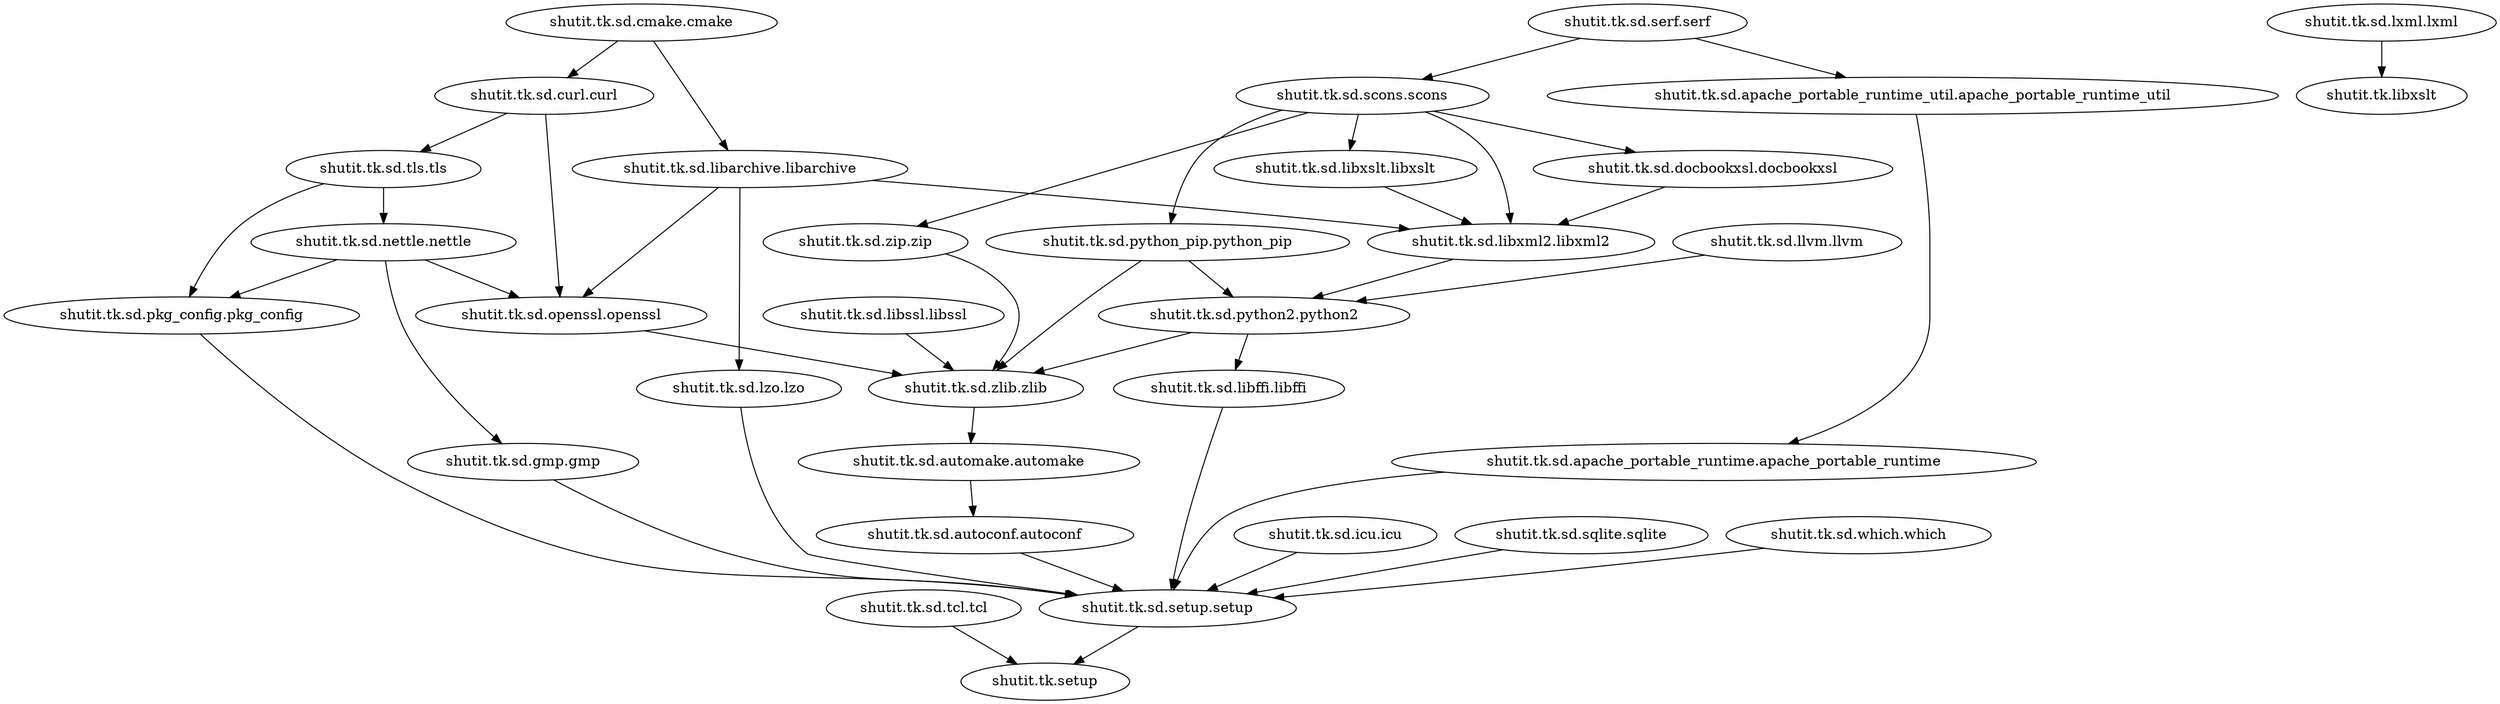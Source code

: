 digraph depgraph {
	node [label="\N"];
	graph [bb="0,0,2466,704"];
	"shutit.tk.sd.nettle.nettle" [pos="373,463", width="3.6667", height="0.51389"];
	"shutit.tk.sd.openssl.openssl" [pos="555,389", width="4.0278", height="0.51389"];
	"shutit.tk.sd.gmp.gmp" [pos="473,241", width="3.1944", height="0.51389"];
	"shutit.tk.sd.pkg_config.pkg_config" [pos="177,389", width="4.9167", height="0.51389"];
	"shutit.tk.sd.libxml2.libxml2" [pos="1474,463", width="3.9722", height="0.51389"];
	"shutit.tk.sd.python2.python2" [pos="1429,389", width="4.3056", height="0.51389"];
	"shutit.tk.sd.tls.tls" [pos="373,537", width="2.6944", height="0.51389"];
	"shutit.tk.sd.apache_portable_runtime.apache_portable_runtime" [pos="1882,315", width="8.9167", height="0.51389"];
	"shutit.tk.sd.setup.setup" [pos="1274,93", width="3.5556", height="0.51389"];
	"shutit.tk.sd.curl.curl" [pos="533,611", width="3.0278", height="0.51389"];
	"shutit.tk.setup" [pos="1152,19", width="2.3333", height="0.51389"];
	"shutit.tk.sd.libssl.libssl" [pos="876,389", width="3.3333", height="0.51389"];
	"shutit.tk.sd.zlib.zlib" [pos="1093,315", width="2.9722", height="0.51389"];
	"shutit.tk.sd.llvm.llvm" [pos="1749,463", width="3.1667", height="0.51389"];
	"shutit.tk.sd.lxml.lxml" [pos="2352,685", width="3.1667", height="0.51389"];
	"shutit.tk.libxslt" [pos="2352,611", width="2.3611", height="0.51389"];
	"shutit.tk.sd.docbookxsl.docbookxsl" [pos="1674,537", width="4.9722", height="0.51389"];
	"shutit.tk.sd.scons.scons" [pos="1331,611", width="3.5", height="0.51389"];
	"shutit.tk.sd.zip.zip" [pos="1116,389", width="2.8333", height="0.51389"];
	"shutit.tk.sd.python_pip.python_pip" [pos="1132,463", width="5.0278", height="0.51389"];
	"shutit.tk.sd.libxslt.libxslt" [pos="1308,537", width="3.6389", height="0.51389"];
	"shutit.tk.sd.cmake.cmake" [pos="630,685", width="3.75", height="0.51389"];
	"shutit.tk.sd.libarchive.libarchive" [pos="728,537", width="4.6389", height="0.51389"];
	"shutit.tk.sd.libffi.libffi" [pos="1394,315", width="3.1944", height="0.51389"];
	"shutit.tk.sd.icu.icu" [pos="1441,167", width="2.8056", height="0.51389"];
	"shutit.tk.sd.automake.automake" [pos="1076,241", width="4.7222", height="0.51389"];
	"shutit.tk.sd.lzo.lzo" [pos="777,241", width="2.8333", height="0.51389"];
	"shutit.tk.sd.sqlite.sqlite" [pos="1686,167", width="3.5", height="0.51389"];
	"shutit.tk.sd.apache_portable_runtime_util.apache_portable_runtime_util" [pos="1885,611", width="10.111", height="0.51389"];
	"shutit.tk.sd.tcl.tcl" [pos="1031,93", width="2.6944", height="0.51389"];
	"shutit.tk.sd.autoconf.autoconf" [pos="1082,167", width="4.3889", height="0.51389"];
	"shutit.tk.sd.which.which" [pos="1962,167", width="3.6667", height="0.51389"];
	"shutit.tk.sd.serf.serf" [pos="1608,685", width="3.0278", height="0.51389"];
	"shutit.tk.sd.nettle.nettle" -> "shutit.tk.sd.openssl.openssl" [pos="e,511.55,406.67 416.13,445.46 441.9,434.99 474.82,421.6 502.14,410.49"];
	"shutit.tk.sd.nettle.nettle" -> "shutit.tk.sd.gmp.gmp" [pos="e,460.93,259.58 377.33,444.41 382.07,425.34 390.41,395 401,370 416.51,333.4 439.62,293.84 455.45,268.32"];
	"shutit.tk.sd.nettle.nettle" -> "shutit.tk.sd.pkg_config.pkg_config" [pos="e,224.37,406.88 327.05,445.65 299.17,435.13 263.39,421.62 233.76,410.43"];
	"shutit.tk.sd.libxml2.libxml2" -> "shutit.tk.sd.python2.python2" [pos="e,1440.4,407.67 1462.6,444.33 1457.5,435.83 1451.3,425.6 1445.6,416.26"];
	"shutit.tk.sd.tls.tls" -> "shutit.tk.sd.nettle.nettle" [pos="e,373,481.67 373,518.33 373,510.26 373,500.65 373,491.71"];
	"shutit.tk.sd.tls.tls" -> "shutit.tk.sd.pkg_config.pkg_config" [pos="e,183.66,407.55 311.34,522.68 284.75,514.19 254.63,501.23 232,482 211.49,464.57 196.69,437.45 187.64,416.99"];
	"shutit.tk.sd.apache_portable_runtime.apache_portable_runtime" -> "shutit.tk.sd.setup.setup" [pos="e,1280.4,111.81 1761.4,297.85 1620.8,275.98 1398.9,235.04 1331,186 1308.7,169.92 1293.4,142.21 1284.3,121.21"];
	"shutit.tk.sd.gmp.gmp" -> "shutit.tk.sd.setup.setup" [pos="e,1182.3,105.92 528.78,224.73 600.96,204.2 730.9,169.04 844,148 972.99,124 1006.9,129.01 1137,112 1148.4,110.5 1160.4,108.9 1172.3\
,107.28"];
	"shutit.tk.sd.curl.curl" -> "shutit.tk.sd.openssl.openssl" [pos="e,553.15,407.65 534.84,592.45 538.68,553.69 547.58,463.84 552.16,417.61"];
	"shutit.tk.sd.curl.curl" -> "shutit.tk.sd.tls.tls" [pos="e,410.09,554.16 495.08,593.46 472.4,582.97 443.42,569.57 419.38,558.45"];
	"shutit.tk.sd.setup.setup" -> "shutit.tk.setup" [pos="e,1180.7,36.406 1244.2,74.898 1227.7,64.914 1207.1,52.421 1189.6,41.779"];
	"shutit.tk.sd.libssl.libssl" -> "shutit.tk.sd.zlib.zlib" [pos="e,1044.4,331.56 925.51,372.12 957.96,361.05 1000.5,346.54 1034.6,334.91"];
	"shutit.tk.sd.llvm.llvm" -> "shutit.tk.sd.python2.python2" [pos="e,1500.3,405.48 1683.5,447.85 1633.3,436.24 1563.8,420.17 1510.1,407.76"];
	"shutit.tk.sd.lxml.lxml" -> "shutit.tk.libxslt" [pos="e,2352,629.67 2352,666.33 2352,658.26 2352,648.65 2352,639.71"];
	"shutit.tk.sd.docbookxsl.docbookxsl" -> "shutit.tk.sd.libxml2.libxml2" [pos="e,1521.4,480.54 1625.8,519.18 1597.3,508.61 1560.9,495.14 1530.9,484.05"];
	"shutit.tk.sd.scons.scons" -> "shutit.tk.sd.zip.zip" [pos="e,1039.3,401.23 1252.6,596.4 1149.7,575.44 977.93,533.6 942,482 913.74,441.41 972.72,417.02 1029.5,403.47"];
	"shutit.tk.sd.scons.scons" -> "shutit.tk.sd.libxml2.libxml2" [pos="e,1473.3,481.52 1390.1,594.58 1411,586.12 1433,573.74 1448,556 1463.2,537.99 1469.6,511.68 1472.2,491.64"];
	"shutit.tk.sd.scons.scons" -> "shutit.tk.sd.docbookxsl.docbookxsl" [pos="e,1596.5,553.73 1402.1,595.67 1455.6,584.13 1529.2,568.24 1586.3,555.91"];
	"shutit.tk.sd.scons.scons" -> "shutit.tk.sd.python_pip.python_pip" [pos="e,1134.5,481.66 1246,597.26 1218.3,589.17 1189.3,576.34 1168,556 1150.2,538.98 1141.1,512.17 1136.5,491.7"];
	"shutit.tk.sd.scons.scons" -> "shutit.tk.sd.libxslt.libxslt" [pos="e,1313.8,555.67 1325.2,592.33 1322.7,584.18 1319.6,574.44 1316.8,565.42"];
	"shutit.tk.sd.cmake.cmake" -> "shutit.tk.sd.curl.curl" [pos="e,556.7,629.08 606.02,666.71 593.57,657.21 578.19,645.48 564.77,635.23"];
	"shutit.tk.sd.cmake.cmake" -> "shutit.tk.sd.libarchive.libarchive" [pos="e,715.63,555.68 642.21,666.55 659.23,640.85 690.2,594.08 709.91,564.32"];
	"shutit.tk.sd.python2.python2" -> "shutit.tk.sd.libffi.libffi" [pos="e,1402.8,333.67 1420.2,370.33 1416.2,362 1411.5,352.02 1407.2,342.84"];
	"shutit.tk.sd.python2.python2" -> "shutit.tk.sd.zlib.zlib" [pos="e,1159.3,329.6 1354.8,372.67 1299.7,360.52 1224.7,344 1169.1,331.76"];
	"shutit.tk.sd.libffi.libffi" -> "shutit.tk.sd.setup.setup" [pos="e,1271.7,111.66 1346,298.07 1328.2,289.4 1309.5,277 1298,260 1269.7,218.39 1268.6,157.45 1270.9,121.84"];
	"shutit.tk.sd.icu.icu" -> "shutit.tk.sd.setup.setup" [pos="e,1314,110.71 1402.3,149.84 1378.8,139.43 1348.6,126.04 1323.4,114.87"];
	"shutit.tk.sd.openssl.openssl" -> "shutit.tk.sd.zlib.zlib" [pos="e,1009.1,326.54 653.68,375.43 752.12,361.89 902.26,341.24 999.02,327.93"];
	"shutit.tk.sd.zlib.zlib" -> "shutit.tk.sd.automake.automake" [pos="e,1080.3,259.67 1088.7,296.33 1086.8,288.18 1084.6,278.44 1082.5,269.42"];
	"shutit.tk.sd.libarchive.libarchive" -> "shutit.tk.sd.libxml2.libxml2" [pos="e,1372.7,476.12 861.71,525.85 982.18,515.51 1164.1,499.18 1322,482 1335.2,480.57 1349,478.97 1362.7,477.33"];
	"shutit.tk.sd.libarchive.libarchive" -> "shutit.tk.sd.lzo.lzo" [pos="e,771.95,259.66 729.41,518.37 731.92,487.41 737.77,423.48 747,370 753.01,335.15 762.63,295.61 769.35,269.6"];
	"shutit.tk.sd.libarchive.libarchive" -> "shutit.tk.sd.openssl.openssl" [pos="e,576.56,407.44 706.44,518.55 675.66,492.23 619.05,443.79 584.44,414.18"];
	"shutit.tk.sd.sqlite.sqlite" -> "shutit.tk.sd.setup.setup" [pos="e,1354.4,107.44 1606.1,152.64 1536.8,140.2 1436.6,122.2 1364.4,109.24"];
	"shutit.tk.sd.apache_portable_runtime_util.apache_portable_runtime_util" -> "shutit.tk.sd.apache_portable_runtime.apache_portable_runtime" [pos="e,1882.2,333.51 1884.8,592.48 1884.3,542.44 1882.9,404.21 1882.3,343.84"];
	"shutit.tk.sd.zip.zip" -> "shutit.tk.sd.zlib.zlib" [pos="e,1098.8,333.67 1110.2,370.33 1107.7,362.18 1104.6,352.44 1101.8,343.42"];
	"shutit.tk.sd.python_pip.python_pip" -> "shutit.tk.sd.python2.python2" [pos="e,1362,405.69 1200.9,445.84 1246.2,434.56 1305.5,419.78 1352.2,408.13"];
	"shutit.tk.sd.python_pip.python_pip" -> "shutit.tk.sd.zlib.zlib" [pos="e,1167.1,328.48 1183.7,445.27 1200.6,436.75 1217.4,424.68 1227,408 1235.4,393.37 1236.4,384.03 1227,370 1215.1,352.24 1196.3,340.21\
 1176.5,332.06"];
	"shutit.tk.sd.tcl.tcl" -> "shutit.tk.setup" [pos="e,1123.3,36.58 1060,75.275 1076.3,65.298 1096.9,52.728 1114.4,41.999"];
	"shutit.tk.sd.libxslt.libxslt" -> "shutit.tk.sd.libxml2.libxml2" [pos="e,1434,480.84 1347.8,519.28 1370.9,508.96 1400.2,495.88 1424.8,484.92"];
	"shutit.tk.sd.automake.automake" -> "shutit.tk.sd.autoconf.autoconf" [pos="e,1080.5,185.67 1077.5,222.33 1078.2,214.26 1078.9,204.65 1079.7,195.71"];
	"shutit.tk.sd.autoconf.autoconf" -> "shutit.tk.sd.setup.setup" [pos="e,1229,110.32 1128,149.28 1155.5,138.67 1190.6,125.14 1219.5,114"];
	"shutit.tk.sd.which.which" -> "shutit.tk.sd.setup.setup" [pos="e,1382.6,102.83 1868.4,153.94 1852.6,151.86 1836.3,149.8 1821,148 1673.7,130.67 1503.7,114.12 1392.8,103.78"];
	"shutit.tk.sd.pkg_config.pkg_config" -> "shutit.tk.sd.setup.setup" [pos="e,1184.2,106.24 190.49,370.31 216.79,335.35 278.55,260.15 349,222 659.96,53.624 785.44,150.1 1137,112 1149.1,110.69 1161.7,109.16\
 1174.2,107.55"];
	"shutit.tk.sd.serf.serf" -> "shutit.tk.sd.apache_portable_runtime_util.apache_portable_runtime_util" [pos="e,1816.6,629.28 1666.7,669.31 1707.5,658.42 1762.2,643.8 1806.7,631.93"];
	"shutit.tk.sd.serf.serf" -> "shutit.tk.sd.scons.scons" [pos="e,1392.1,627.31 1549.3,669.31 1506.2,657.8 1447.5,642.14 1401.9,629.94"];
	"shutit.tk.sd.lzo.lzo" -> "shutit.tk.sd.setup.setup" [pos="e,1182.5,105.99 797.77,222.62 823.41,201.02 869.25,165.88 915,148 927.02,143.3 1070.6,122.1 1172.5,107.44"];
}
